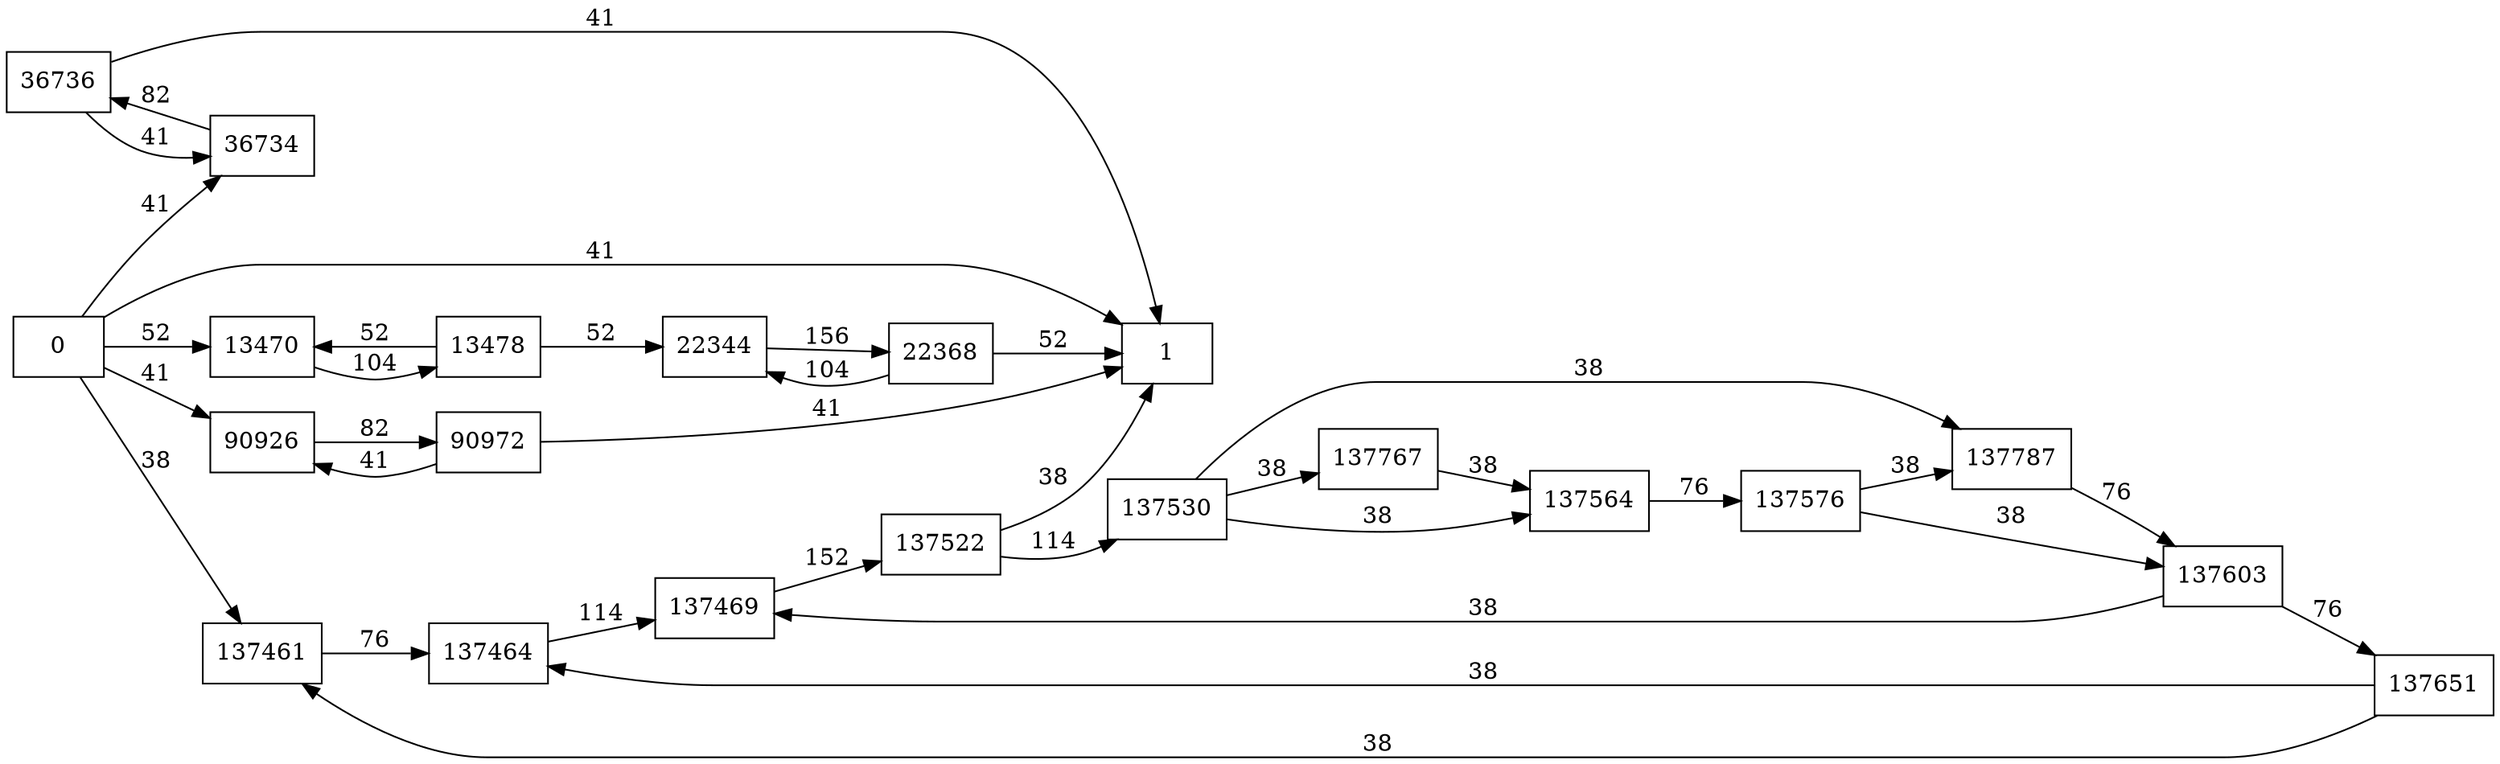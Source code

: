 digraph {
	graph [rankdir=LR]
	node [shape=rectangle]
	13470 -> 13478 [label=104]
	13478 -> 13470 [label=52]
	13478 -> 22344 [label=52]
	22344 -> 22368 [label=156]
	22368 -> 22344 [label=104]
	22368 -> 1 [label=52]
	36734 -> 36736 [label=82]
	36736 -> 36734 [label=41]
	36736 -> 1 [label=41]
	90926 -> 90972 [label=82]
	90972 -> 90926 [label=41]
	90972 -> 1 [label=41]
	137461 -> 137464 [label=76]
	137464 -> 137469 [label=114]
	137469 -> 137522 [label=152]
	137522 -> 137530 [label=114]
	137522 -> 1 [label=38]
	137530 -> 137564 [label=38]
	137530 -> 137767 [label=38]
	137530 -> 137787 [label=38]
	137564 -> 137576 [label=76]
	137576 -> 137603 [label=38]
	137576 -> 137787 [label=38]
	137603 -> 137651 [label=76]
	137603 -> 137469 [label=38]
	137651 -> 137461 [label=38]
	137651 -> 137464 [label=38]
	137767 -> 137564 [label=38]
	137787 -> 137603 [label=76]
	0 -> 13470 [label=52]
	0 -> 36734 [label=41]
	0 -> 1 [label=41]
	0 -> 90926 [label=41]
	0 -> 137461 [label=38]
}
